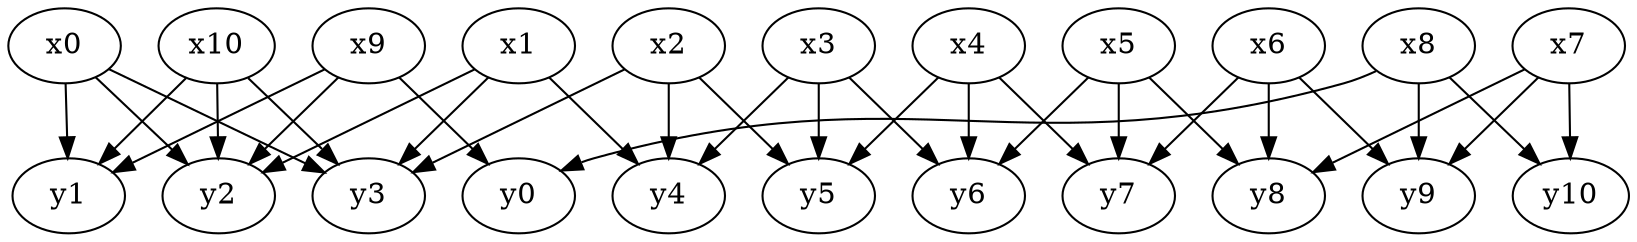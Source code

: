 digraph channel {
    x0 -> y1, y2, y3 [ prob = "1/3" ];
    x1 -> y2, y3, y4 [ prob = "1/3"];
    x2 -> y3, y4, y5 [ prob = "1/3"];
    x3 -> y4, y5, y6 [ prob = "1/3" ];
    x4 -> y5, y6, y7 [ prob = "1/3" ];
    x5 -> y6, y7, y8 [ prob = "1/3" ];
    x6 -> y7, y8, y9 [ prob = "1/3" ];
    x7 -> y8, y9, y10 [ prob = "1/3" ];
    x8 -> y9, y10, y0 [ prob = "1/3" ];
    x9 -> y0, y1, y2 [ prob = "1/3" ];
    x10 -> y1, y2, y3 [ prob = "1/3" ];
}
